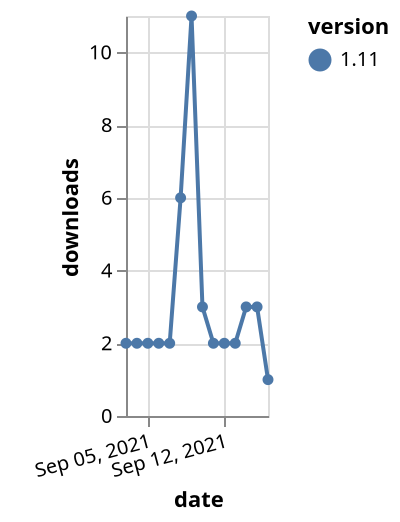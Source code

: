 {"$schema": "https://vega.github.io/schema/vega-lite/v5.json", "description": "A simple bar chart with embedded data.", "data": {"values": [{"date": "2021-09-03", "total": 4041, "delta": 2, "version": "1.11"}, {"date": "2021-09-04", "total": 4043, "delta": 2, "version": "1.11"}, {"date": "2021-09-05", "total": 4045, "delta": 2, "version": "1.11"}, {"date": "2021-09-06", "total": 4047, "delta": 2, "version": "1.11"}, {"date": "2021-09-07", "total": 4049, "delta": 2, "version": "1.11"}, {"date": "2021-09-08", "total": 4055, "delta": 6, "version": "1.11"}, {"date": "2021-09-09", "total": 4066, "delta": 11, "version": "1.11"}, {"date": "2021-09-10", "total": 4069, "delta": 3, "version": "1.11"}, {"date": "2021-09-11", "total": 4071, "delta": 2, "version": "1.11"}, {"date": "2021-09-12", "total": 4073, "delta": 2, "version": "1.11"}, {"date": "2021-09-13", "total": 4075, "delta": 2, "version": "1.11"}, {"date": "2021-09-14", "total": 4078, "delta": 3, "version": "1.11"}, {"date": "2021-09-15", "total": 4081, "delta": 3, "version": "1.11"}, {"date": "2021-09-16", "total": 4082, "delta": 1, "version": "1.11"}]}, "width": "container", "mark": {"type": "line", "point": {"filled": true}}, "encoding": {"x": {"field": "date", "type": "temporal", "timeUnit": "yearmonthdate", "title": "date", "axis": {"labelAngle": -15}}, "y": {"field": "delta", "type": "quantitative", "title": "downloads"}, "color": {"field": "version", "type": "nominal"}, "tooltip": {"field": "delta"}}}